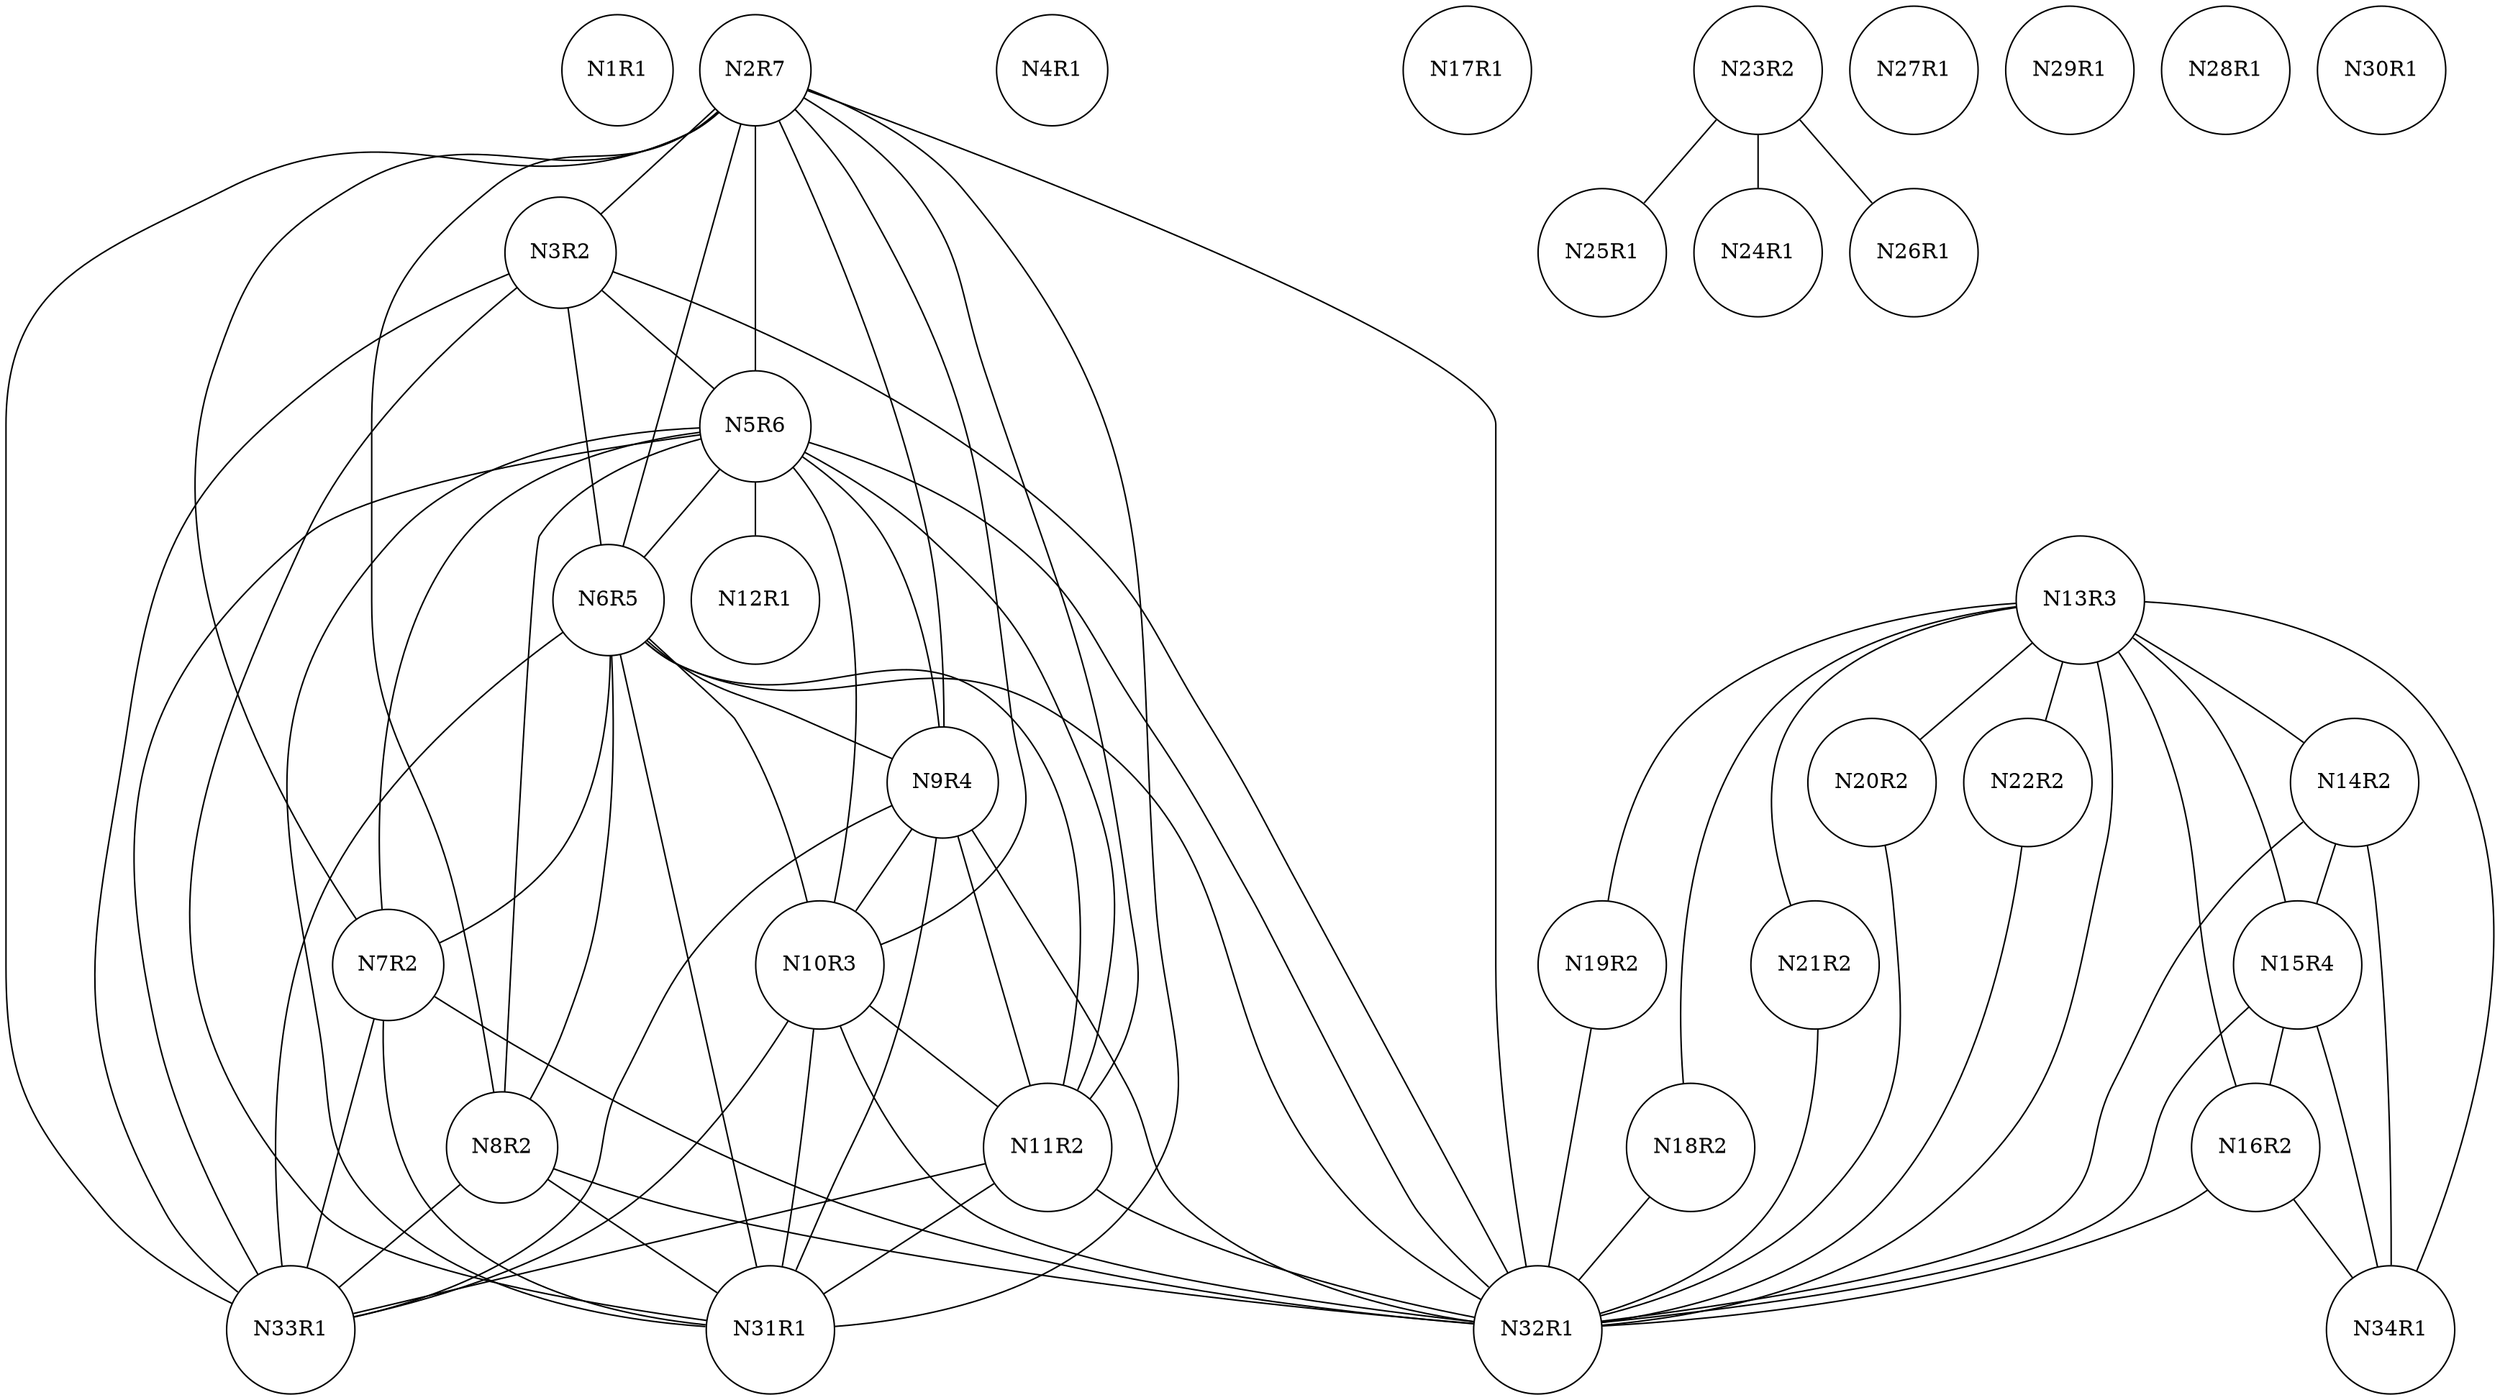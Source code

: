 graph ig {
    node [shape = circle];
    N1R1;
    N2R7;
    N3R2;
    N4R1;
    N5R6;
    N6R5;
    N7R2;
    N8R2;
    N9R4;
    N10R3;
    N11R2;
    N12R1;
    N13R3;
    N14R2;
    N15R4;
    N17R1;
    N16R2;
    N19R2;
    N18R2;
    N21R2;
    N20R2;
    N23R2;
    N22R2;
    N25R1;
    N24R1;
    N27R1;
    N26R1;
    N29R1;
    N28R1;
    N31R1;
    N30R1;
    N34R1;
    N32R1;
    N33R1;
    N2R7 -- N33R1;
    N2R7 -- N32R1;
    N2R7 -- N5R6;
    N2R7 -- N6R5;
    N2R7 -- N11R2;
    N2R7 -- N10R3;
    N2R7 -- N9R4;
    N2R7 -- N31R1;
    N2R7 -- N8R2;
    N2R7 -- N7R2;
    N2R7 -- N3R2;
    N3R2 -- N33R1;
    N3R2 -- N31R1;
    N3R2 -- N32R1;
    N3R2 -- N5R6;
    N3R2 -- N6R5;
    N5R6 -- N9R4;
    N5R6 -- N6R5;
    N5R6 -- N33R1;
    N5R6 -- N32R1;
    N5R6 -- N11R2;
    N5R6 -- N10R3;
    N5R6 -- N31R1;
    N5R6 -- N12R1;
    N5R6 -- N8R2;
    N5R6 -- N7R2;
    N6R5 -- N9R4;
    N6R5 -- N33R1;
    N6R5 -- N32R1;
    N6R5 -- N11R2;
    N6R5 -- N10R3;
    N6R5 -- N31R1;
    N6R5 -- N8R2;
    N6R5 -- N7R2;
    N7R2 -- N33R1;
    N7R2 -- N31R1;
    N7R2 -- N32R1;
    N8R2 -- N31R1;
    N8R2 -- N32R1;
    N8R2 -- N33R1;
    N9R4 -- N11R2;
    N9R4 -- N10R3;
    N9R4 -- N33R1;
    N9R4 -- N32R1;
    N9R4 -- N31R1;
    N10R3 -- N11R2;
    N10R3 -- N33R1;
    N10R3 -- N32R1;
    N10R3 -- N31R1;
    N11R2 -- N33R1;
    N11R2 -- N32R1;
    N11R2 -- N31R1;
    N13R3 -- N20R2;
    N13R3 -- N19R2;
    N13R3 -- N18R2;
    N13R3 -- N34R1;
    N13R3 -- N32R1;
    N13R3 -- N22R2;
    N13R3 -- N21R2;
    N13R3 -- N16R2;
    N13R3 -- N15R4;
    N13R3 -- N14R2;
    N14R2 -- N15R4;
    N14R2 -- N34R1;
    N14R2 -- N32R1;
    N15R4 -- N32R1;
    N15R4 -- N34R1;
    N15R4 -- N16R2;
    N16R2 -- N32R1;
    N16R2 -- N34R1;
    N19R2 -- N32R1;
    N18R2 -- N32R1;
    N21R2 -- N32R1;
    N20R2 -- N32R1;
    N23R2 -- N26R1;
    N23R2 -- N25R1;
    N23R2 -- N24R1;
    N22R2 -- N32R1;
}

